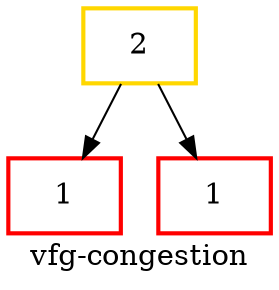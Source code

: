 digraph "vfg-congestion" {
    label="vfg-congestion";
node [shape=box];
"131: rect = virtualinvoke widget.<org.apache.pdfbox.pdmodel.interactive.'annotation'.PDAnnotationWidget: org.apache.pdfbox.pdmodel.common.PDRectangle getRectangle()>()" [label=2] [style=bold] [color=gold]
"136: $f0 = virtualinvoke rect.<org.apache.pdfbox.pdmodel.common.PDRectangle: float getWidth()>()" [label=1] [style=bold] [color=red]
"136: $f1 = virtualinvoke rect.<org.apache.pdfbox.pdmodel.common.PDRectangle: float getHeight()>()" [label=1] [style=bold] [color=red]
"131: rect = virtualinvoke widget.<org.apache.pdfbox.pdmodel.interactive.'annotation'.PDAnnotationWidget: org.apache.pdfbox.pdmodel.common.PDRectangle getRectangle()>()"->"136: $f0 = virtualinvoke rect.<org.apache.pdfbox.pdmodel.common.PDRectangle: float getWidth()>()";

"131: rect = virtualinvoke widget.<org.apache.pdfbox.pdmodel.interactive.'annotation'.PDAnnotationWidget: org.apache.pdfbox.pdmodel.common.PDRectangle getRectangle()>()"->"136: $f1 = virtualinvoke rect.<org.apache.pdfbox.pdmodel.common.PDRectangle: float getHeight()>()";

}